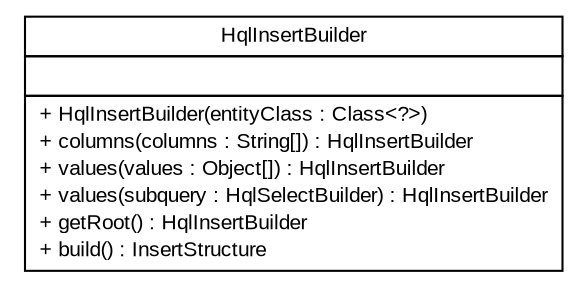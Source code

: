 #!/usr/local/bin/dot
#
# Class diagram 
# Generated by UMLGraph version R5_6 (http://www.umlgraph.org/)
#

digraph G {
	edge [fontname="arial",fontsize=10,labelfontname="arial",labelfontsize=10];
	node [fontname="arial",fontsize=10,shape=plaintext];
	nodesep=0.25;
	ranksep=0.5;
	// br.gov.to.sefaz.persistence.query.builder.hql.insert.HqlInsertBuilder
	c20197 [label=<<table title="br.gov.to.sefaz.persistence.query.builder.hql.insert.HqlInsertBuilder" border="0" cellborder="1" cellspacing="0" cellpadding="2" port="p" href="./HqlInsertBuilder.html">
		<tr><td><table border="0" cellspacing="0" cellpadding="1">
<tr><td align="center" balign="center"> HqlInsertBuilder </td></tr>
		</table></td></tr>
		<tr><td><table border="0" cellspacing="0" cellpadding="1">
<tr><td align="left" balign="left">  </td></tr>
		</table></td></tr>
		<tr><td><table border="0" cellspacing="0" cellpadding="1">
<tr><td align="left" balign="left"> + HqlInsertBuilder(entityClass : Class&lt;?&gt;) </td></tr>
<tr><td align="left" balign="left"> + columns(columns : String[]) : HqlInsertBuilder </td></tr>
<tr><td align="left" balign="left"> + values(values : Object[]) : HqlInsertBuilder </td></tr>
<tr><td align="left" balign="left"> + values(subquery : HqlSelectBuilder) : HqlInsertBuilder </td></tr>
<tr><td align="left" balign="left"> + getRoot() : HqlInsertBuilder </td></tr>
<tr><td align="left" balign="left"> + build() : InsertStructure </td></tr>
		</table></td></tr>
		</table>>, URL="./HqlInsertBuilder.html", fontname="arial", fontcolor="black", fontsize=10.0];
}


